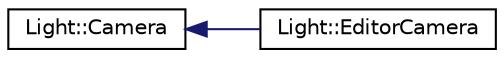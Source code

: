 digraph "Graphical Class Hierarchy"
{
 // LATEX_PDF_SIZE
  edge [fontname="Helvetica",fontsize="10",labelfontname="Helvetica",labelfontsize="10"];
  node [fontname="Helvetica",fontsize="10",shape=record];
  rankdir="LR";
  Node0 [label="Light::Camera",height=0.2,width=0.4,color="black", fillcolor="white", style="filled",URL="$classLight_1_1Camera.html",tooltip=" "];
  Node0 -> Node1 [dir="back",color="midnightblue",fontsize="10",style="solid",fontname="Helvetica"];
  Node1 [label="Light::EditorCamera",height=0.2,width=0.4,color="black", fillcolor="white", style="filled",URL="$classLight_1_1EditorCamera.html",tooltip=" "];
}
